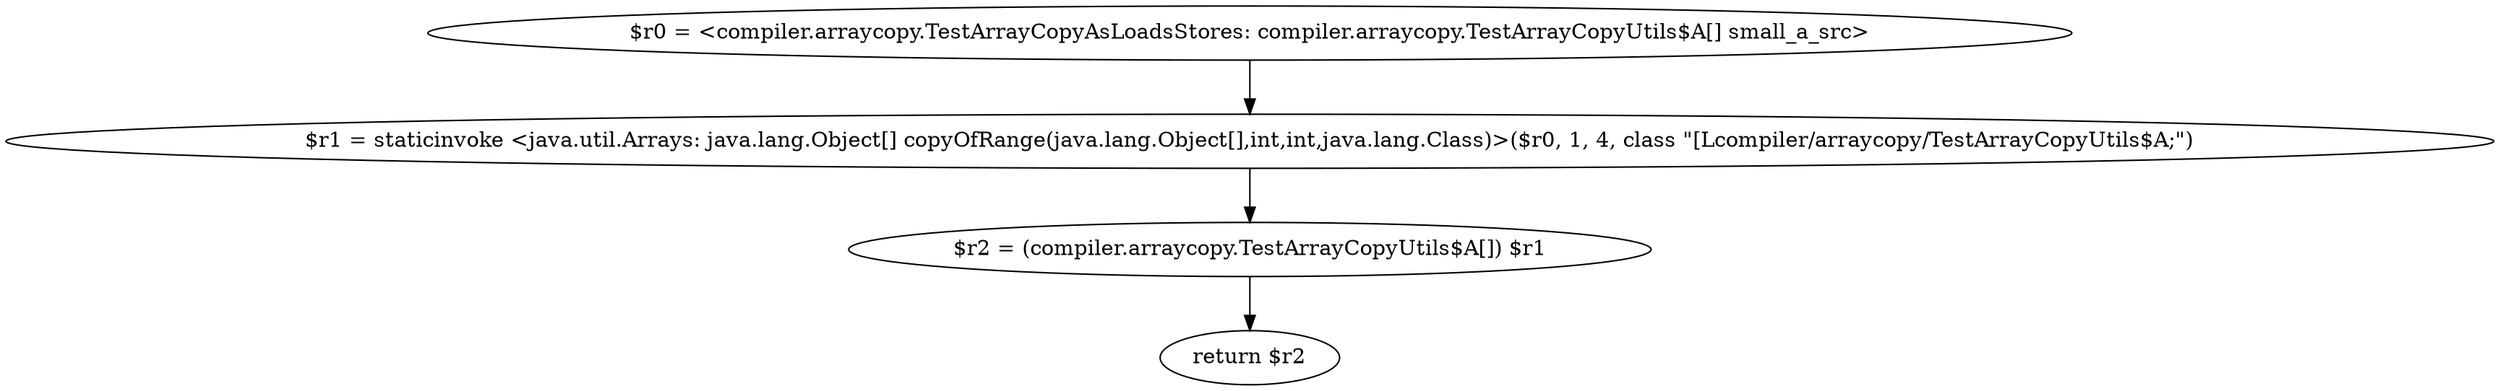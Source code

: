 digraph "unitGraph" {
    "$r0 = <compiler.arraycopy.TestArrayCopyAsLoadsStores: compiler.arraycopy.TestArrayCopyUtils$A[] small_a_src>"
    "$r1 = staticinvoke <java.util.Arrays: java.lang.Object[] copyOfRange(java.lang.Object[],int,int,java.lang.Class)>($r0, 1, 4, class \"[Lcompiler/arraycopy/TestArrayCopyUtils$A;\")"
    "$r2 = (compiler.arraycopy.TestArrayCopyUtils$A[]) $r1"
    "return $r2"
    "$r0 = <compiler.arraycopy.TestArrayCopyAsLoadsStores: compiler.arraycopy.TestArrayCopyUtils$A[] small_a_src>"->"$r1 = staticinvoke <java.util.Arrays: java.lang.Object[] copyOfRange(java.lang.Object[],int,int,java.lang.Class)>($r0, 1, 4, class \"[Lcompiler/arraycopy/TestArrayCopyUtils$A;\")";
    "$r1 = staticinvoke <java.util.Arrays: java.lang.Object[] copyOfRange(java.lang.Object[],int,int,java.lang.Class)>($r0, 1, 4, class \"[Lcompiler/arraycopy/TestArrayCopyUtils$A;\")"->"$r2 = (compiler.arraycopy.TestArrayCopyUtils$A[]) $r1";
    "$r2 = (compiler.arraycopy.TestArrayCopyUtils$A[]) $r1"->"return $r2";
}
